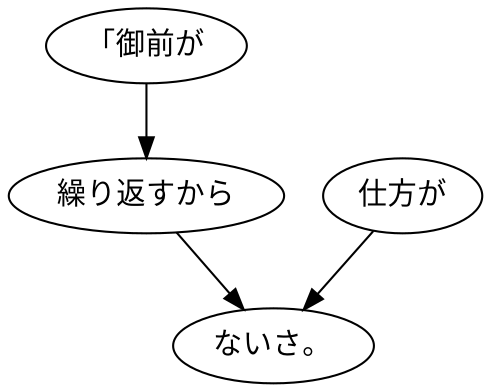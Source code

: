 digraph graph7133 {
	node0 [label="「御前が"];
	node1 [label="繰り返すから"];
	node2 [label="仕方が"];
	node3 [label="ないさ。"];
	node0 -> node1;
	node1 -> node3;
	node2 -> node3;
}
